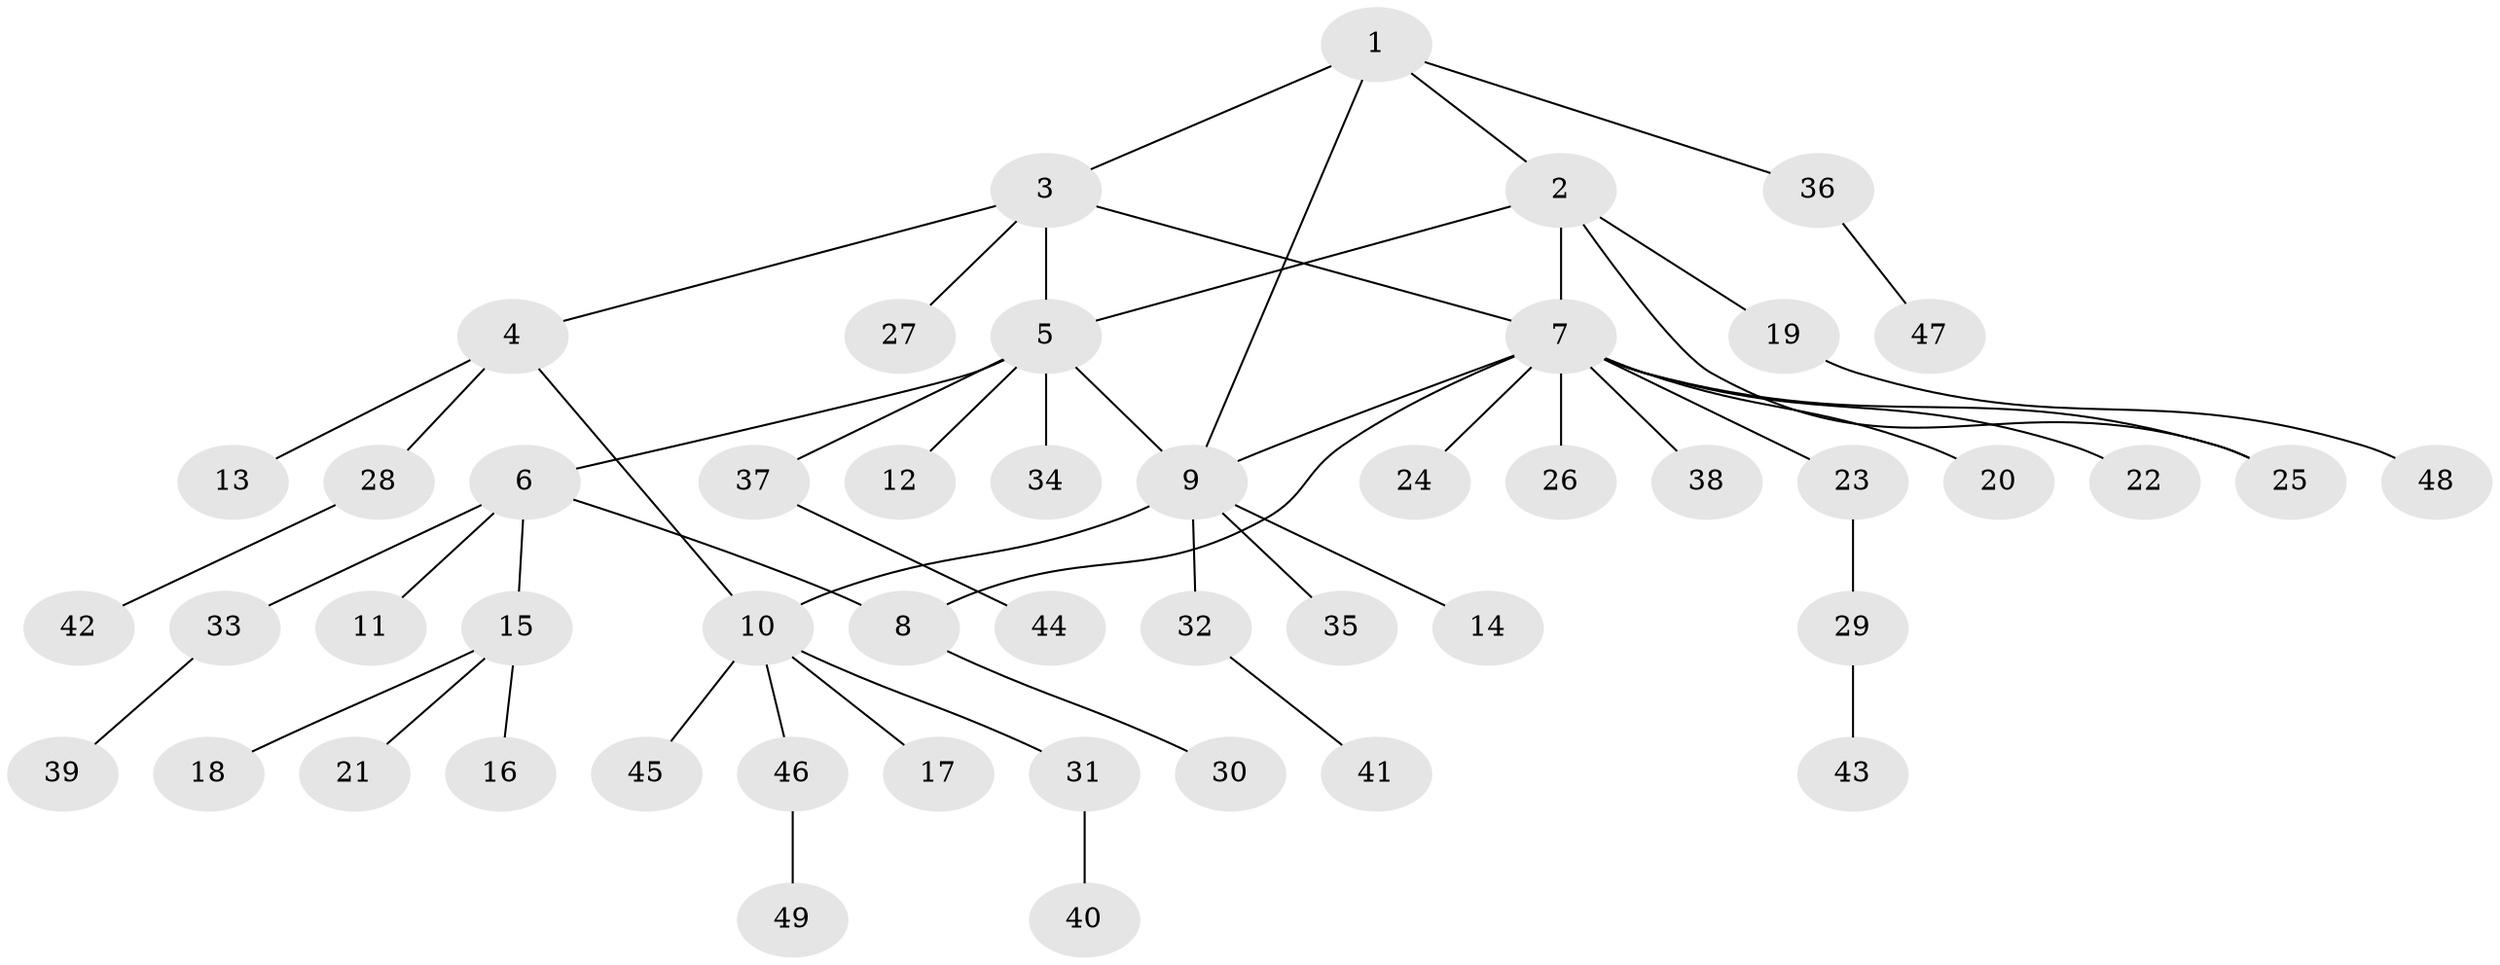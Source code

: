 // coarse degree distribution, {4: 0.12121212121212122, 10: 0.06060606060606061, 2: 0.12121212121212122, 6: 0.030303030303030304, 5: 0.030303030303030304, 1: 0.6060606060606061, 3: 0.030303030303030304}
// Generated by graph-tools (version 1.1) at 2025/42/03/06/25 10:42:09]
// undirected, 49 vertices, 55 edges
graph export_dot {
graph [start="1"]
  node [color=gray90,style=filled];
  1;
  2;
  3;
  4;
  5;
  6;
  7;
  8;
  9;
  10;
  11;
  12;
  13;
  14;
  15;
  16;
  17;
  18;
  19;
  20;
  21;
  22;
  23;
  24;
  25;
  26;
  27;
  28;
  29;
  30;
  31;
  32;
  33;
  34;
  35;
  36;
  37;
  38;
  39;
  40;
  41;
  42;
  43;
  44;
  45;
  46;
  47;
  48;
  49;
  1 -- 2;
  1 -- 3;
  1 -- 9;
  1 -- 36;
  2 -- 5;
  2 -- 7;
  2 -- 19;
  2 -- 25;
  3 -- 4;
  3 -- 5;
  3 -- 7;
  3 -- 27;
  4 -- 10;
  4 -- 13;
  4 -- 28;
  5 -- 6;
  5 -- 9;
  5 -- 12;
  5 -- 34;
  5 -- 37;
  6 -- 8;
  6 -- 11;
  6 -- 15;
  6 -- 33;
  7 -- 8;
  7 -- 9;
  7 -- 20;
  7 -- 22;
  7 -- 23;
  7 -- 24;
  7 -- 25;
  7 -- 26;
  7 -- 38;
  8 -- 30;
  9 -- 10;
  9 -- 14;
  9 -- 32;
  9 -- 35;
  10 -- 17;
  10 -- 31;
  10 -- 45;
  10 -- 46;
  15 -- 16;
  15 -- 18;
  15 -- 21;
  19 -- 48;
  23 -- 29;
  28 -- 42;
  29 -- 43;
  31 -- 40;
  32 -- 41;
  33 -- 39;
  36 -- 47;
  37 -- 44;
  46 -- 49;
}
